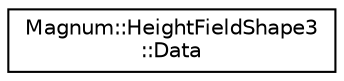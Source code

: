 digraph "圖形化之類別階層"
{
  edge [fontname="Helvetica",fontsize="10",labelfontname="Helvetica",labelfontsize="10"];
  node [fontname="Helvetica",fontsize="10",shape=record];
  rankdir="LR";
  Node1 [label="Magnum::HeightFieldShape3\l::Data",height=0.2,width=0.4,color="black", fillcolor="white", style="filled",URL="$class_magnum_1_1_height_field_shape3_1_1_data.html"];
}
